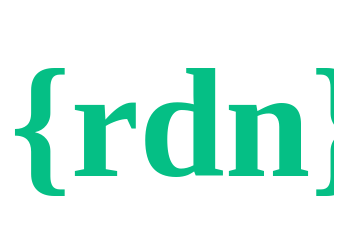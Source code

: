 <mxfile version="16.1.2" type="device"><diagram id="lZHBuae1emBBRyKy_9CG" name="Page-1"><mxGraphModel dx="1102" dy="929" grid="1" gridSize="10" guides="1" tooltips="1" connect="1" arrows="1" fold="1" page="1" pageScale="1" pageWidth="827" pageHeight="1169" math="0" shadow="0"><root><mxCell id="0"/><mxCell id="1" parent="0"/><mxCell id="ADTooNnQk_T-Z1NZ3-fC-1" value="&lt;h1&gt;&lt;font style=&quot;font-size: 77px&quot; face=&quot;Apex New&quot; color=&quot;#05bf85&quot;&gt;{rdn}&lt;/font&gt;&lt;/h1&gt;" style="text;html=1;strokeColor=none;fillColor=none;spacing=5;spacingTop=-20;whiteSpace=wrap;overflow=hidden;rounded=0;" parent="1" vertex="1"><mxGeometry x="320" y="400" width="170" height="110" as="geometry"/></mxCell></root></mxGraphModel></diagram></mxfile>